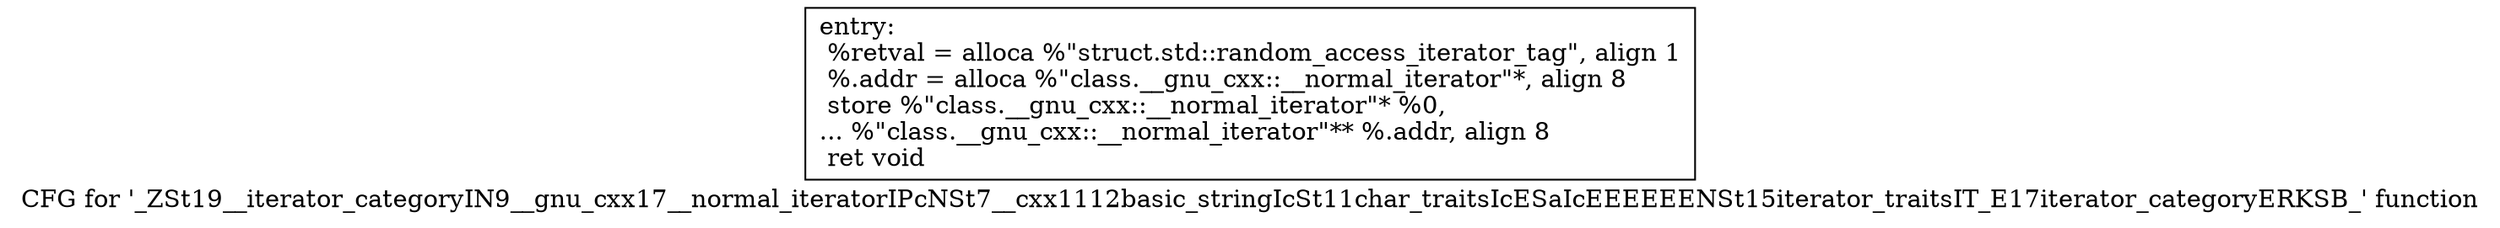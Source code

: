 digraph "CFG for '_ZSt19__iterator_categoryIN9__gnu_cxx17__normal_iteratorIPcNSt7__cxx1112basic_stringIcSt11char_traitsIcESaIcEEEEEENSt15iterator_traitsIT_E17iterator_categoryERKSB_' function" {
	label="CFG for '_ZSt19__iterator_categoryIN9__gnu_cxx17__normal_iteratorIPcNSt7__cxx1112basic_stringIcSt11char_traitsIcESaIcEEEEEENSt15iterator_traitsIT_E17iterator_categoryERKSB_' function";

	Node0x6bcf510 [shape=record,label="{entry:\l  %retval = alloca %\"struct.std::random_access_iterator_tag\", align 1\l  %.addr = alloca %\"class.__gnu_cxx::__normal_iterator\"*, align 8\l  store %\"class.__gnu_cxx::__normal_iterator\"* %0,\l... %\"class.__gnu_cxx::__normal_iterator\"** %.addr, align 8\l  ret void\l}"];
}
